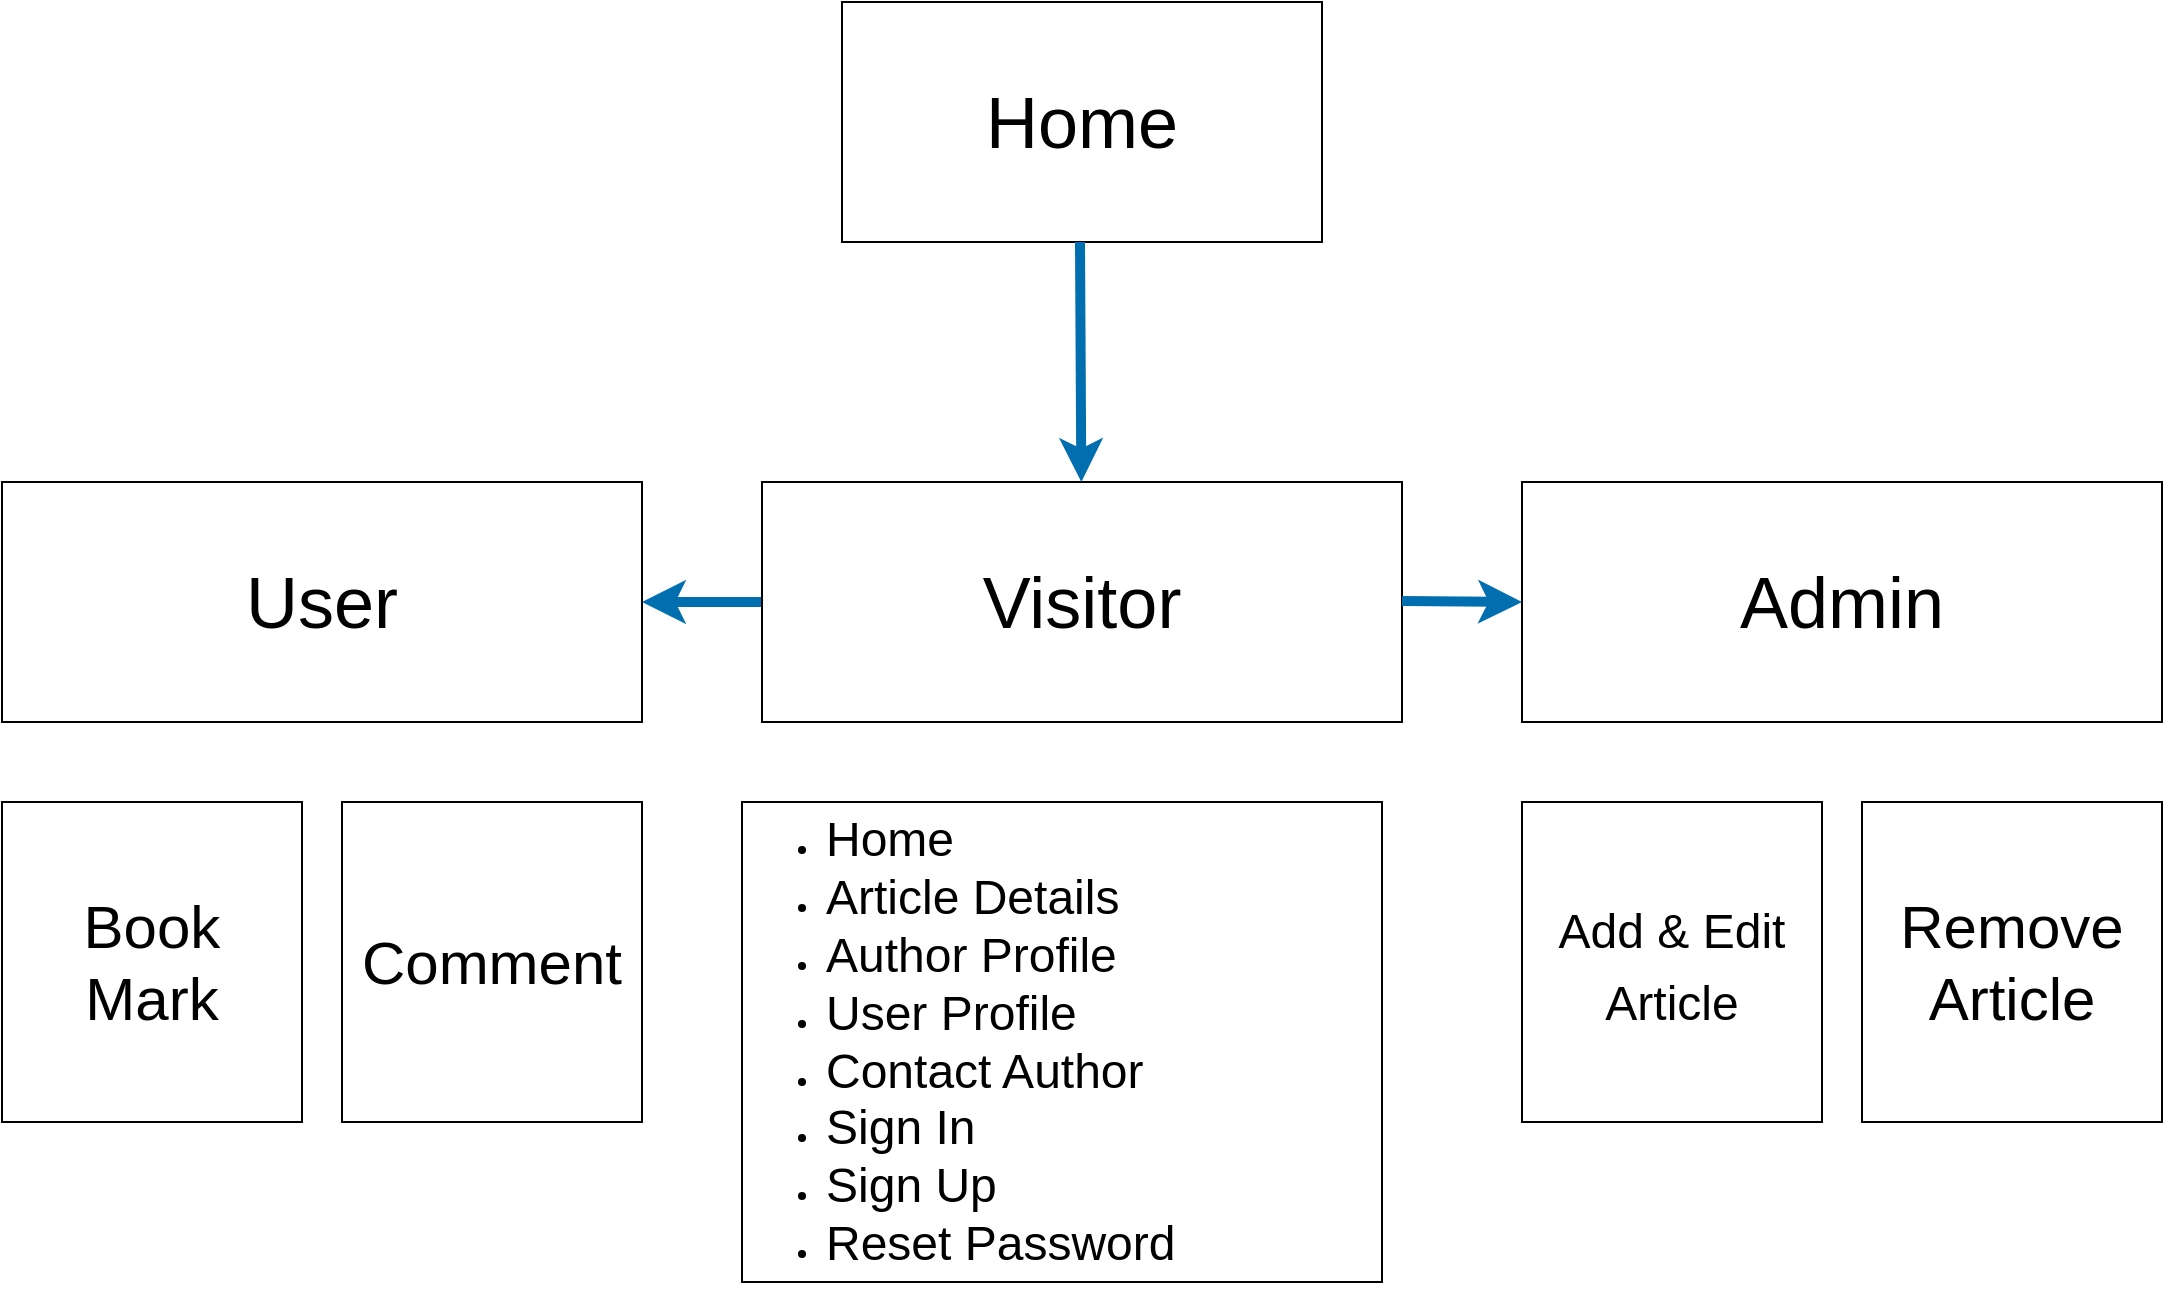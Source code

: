 <mxfile version="13.6.6" type="github"><diagram id="PuGufQDsKNIKy0PpDgzQ" name="Page-1"><mxGraphModel dx="1100" dy="556" grid="1" gridSize="10" guides="1" tooltips="1" connect="1" arrows="1" fold="1" page="1" pageScale="1" pageWidth="1100" pageHeight="1700" math="0" shadow="0"><root><mxCell id="0"/><mxCell id="1" parent="0"/><mxCell id="4-SGYTXcVKiXNRRfTRLH-1" value="&lt;font style=&quot;font-size: 36px&quot;&gt;Home&lt;/font&gt;" style="rounded=0;whiteSpace=wrap;html=1;" vertex="1" parent="1"><mxGeometry x="430" y="40" width="240" height="120" as="geometry"/></mxCell><mxCell id="4-SGYTXcVKiXNRRfTRLH-2" value="&lt;font style=&quot;font-size: 36px&quot;&gt;Admin&lt;/font&gt;" style="rounded=0;whiteSpace=wrap;html=1;" vertex="1" parent="1"><mxGeometry x="770" y="280" width="320" height="120" as="geometry"/></mxCell><mxCell id="4-SGYTXcVKiXNRRfTRLH-3" value="&lt;font style=&quot;font-size: 36px&quot;&gt;User&lt;/font&gt;" style="rounded=0;whiteSpace=wrap;html=1;" vertex="1" parent="1"><mxGeometry x="10" y="280" width="320" height="120" as="geometry"/></mxCell><mxCell id="4-SGYTXcVKiXNRRfTRLH-4" value="&lt;font style=&quot;font-size: 24px&quot;&gt;Add &amp;amp; Edit Article&lt;/font&gt;" style="rounded=0;whiteSpace=wrap;html=1;fontSize=30;" vertex="1" parent="1"><mxGeometry x="770" y="440" width="150" height="160" as="geometry"/></mxCell><mxCell id="4-SGYTXcVKiXNRRfTRLH-5" value="&lt;font style=&quot;font-size: 30px&quot;&gt;Comment&lt;/font&gt;" style="rounded=0;whiteSpace=wrap;html=1;" vertex="1" parent="1"><mxGeometry x="180" y="440" width="150" height="160" as="geometry"/></mxCell><mxCell id="4-SGYTXcVKiXNRRfTRLH-6" value="&lt;font style=&quot;font-size: 30px&quot;&gt;Remove Article&lt;/font&gt;" style="rounded=0;whiteSpace=wrap;html=1;" vertex="1" parent="1"><mxGeometry x="940" y="440" width="150" height="160" as="geometry"/></mxCell><mxCell id="4-SGYTXcVKiXNRRfTRLH-7" value="&lt;font style=&quot;font-size: 30px&quot;&gt;Book&lt;br&gt;Mark&lt;/font&gt;" style="rounded=0;whiteSpace=wrap;html=1;" vertex="1" parent="1"><mxGeometry x="10" y="440" width="150" height="160" as="geometry"/></mxCell><mxCell id="TL2sS0uVeFc4EOoMSjgD-11" value="" style="edgeStyle=orthogonalEdgeStyle;rounded=1;orthogonalLoop=1;jettySize=auto;html=1;strokeWidth=5;fillColor=#1ba1e2;strokeColor=#006EAF;" edge="1" parent="1" source="4-SGYTXcVKiXNRRfTRLH-8" target="4-SGYTXcVKiXNRRfTRLH-3"><mxGeometry relative="1" as="geometry"/></mxCell><mxCell id="4-SGYTXcVKiXNRRfTRLH-8" value="&lt;font style=&quot;font-size: 36px&quot;&gt;Visitor&lt;/font&gt;" style="rounded=0;whiteSpace=wrap;html=1;" vertex="1" parent="1"><mxGeometry x="390" y="280" width="320" height="120" as="geometry"/></mxCell><mxCell id="4-SGYTXcVKiXNRRfTRLH-9" value="&lt;ul&gt;&lt;li&gt;&lt;span&gt;&lt;font style=&quot;font-size: 24px&quot;&gt;Home&lt;/font&gt;&lt;/span&gt;&lt;/li&gt;&lt;li&gt;&lt;div&gt;&lt;span&gt;&lt;font style=&quot;font-size: 24px&quot;&gt;Article Details&lt;/font&gt;&lt;/span&gt;&lt;/div&gt;&lt;/li&gt;&lt;li&gt;&lt;font style=&quot;font-size: 24px&quot;&gt;Author Profile&lt;/font&gt;&lt;/li&gt;&lt;li&gt;&lt;font style=&quot;font-size: 24px&quot;&gt;User Profile&lt;/font&gt;&lt;/li&gt;&lt;li&gt;&lt;font style=&quot;font-size: 24px&quot;&gt;Contact Author&lt;/font&gt;&lt;/li&gt;&lt;li&gt;&lt;font style=&quot;font-size: 24px&quot;&gt;Sign In&lt;/font&gt;&lt;/li&gt;&lt;li&gt;&lt;font style=&quot;font-size: 24px&quot;&gt;Sign Up&lt;/font&gt;&lt;/li&gt;&lt;li&gt;&lt;font style=&quot;font-size: 24px&quot;&gt;Reset Password&lt;/font&gt;&lt;/li&gt;&lt;/ul&gt;" style="rounded=0;whiteSpace=wrap;html=1;align=left;" vertex="1" parent="1"><mxGeometry x="380" y="440" width="320" height="240" as="geometry"/></mxCell><mxCell id="TL2sS0uVeFc4EOoMSjgD-5" value="" style="endArrow=classic;html=1;fillColor=#1ba1e2;strokeColor=#006EAF;rounded=1;strokeWidth=5;" edge="1" parent="1" target="4-SGYTXcVKiXNRRfTRLH-8"><mxGeometry width="50" height="50" relative="1" as="geometry"><mxPoint x="549" y="160" as="sourcePoint"/><mxPoint x="549" y="200" as="targetPoint"/></mxGeometry></mxCell><mxCell id="TL2sS0uVeFc4EOoMSjgD-10" value="" style="endArrow=classic;html=1;fillColor=#1ba1e2;strokeColor=#006EAF;rounded=1;strokeWidth=5;" edge="1" parent="1"><mxGeometry width="50" height="50" relative="1" as="geometry"><mxPoint x="710" y="339.5" as="sourcePoint"/><mxPoint x="770" y="340" as="targetPoint"/></mxGeometry></mxCell></root></mxGraphModel></diagram></mxfile>
